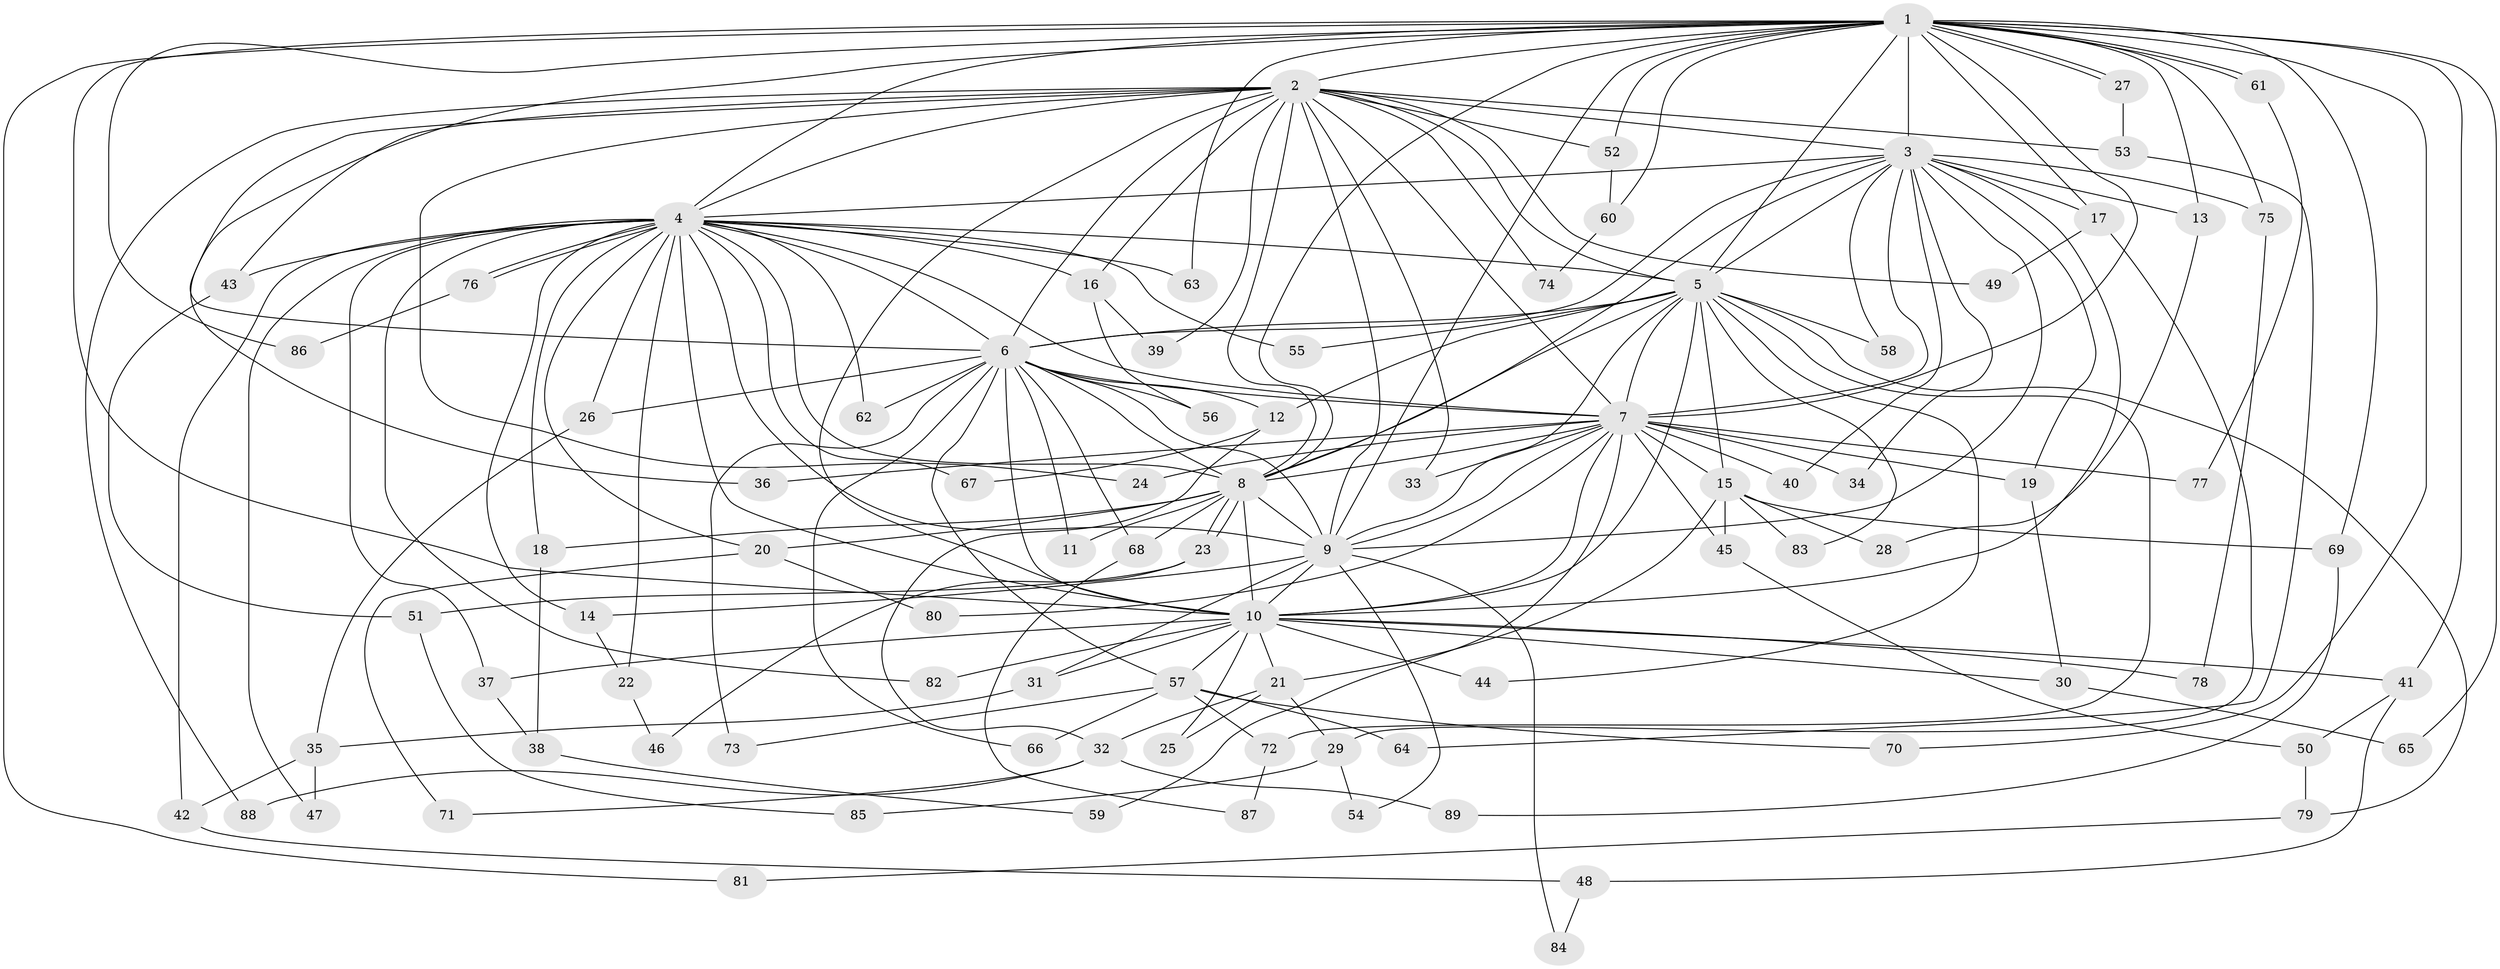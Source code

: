 // coarse degree distribution, {20: 0.015873015873015872, 17: 0.015873015873015872, 18: 0.047619047619047616, 13: 0.015873015873015872, 11: 0.015873015873015872, 14: 0.015873015873015872, 4: 0.07936507936507936, 7: 0.047619047619047616, 3: 0.1746031746031746, 5: 0.031746031746031744, 2: 0.5079365079365079, 6: 0.015873015873015872, 1: 0.015873015873015872}
// Generated by graph-tools (version 1.1) at 2025/49/03/04/25 22:49:40]
// undirected, 89 vertices, 203 edges
graph export_dot {
  node [color=gray90,style=filled];
  1;
  2;
  3;
  4;
  5;
  6;
  7;
  8;
  9;
  10;
  11;
  12;
  13;
  14;
  15;
  16;
  17;
  18;
  19;
  20;
  21;
  22;
  23;
  24;
  25;
  26;
  27;
  28;
  29;
  30;
  31;
  32;
  33;
  34;
  35;
  36;
  37;
  38;
  39;
  40;
  41;
  42;
  43;
  44;
  45;
  46;
  47;
  48;
  49;
  50;
  51;
  52;
  53;
  54;
  55;
  56;
  57;
  58;
  59;
  60;
  61;
  62;
  63;
  64;
  65;
  66;
  67;
  68;
  69;
  70;
  71;
  72;
  73;
  74;
  75;
  76;
  77;
  78;
  79;
  80;
  81;
  82;
  83;
  84;
  85;
  86;
  87;
  88;
  89;
  1 -- 2;
  1 -- 3;
  1 -- 4;
  1 -- 5;
  1 -- 6;
  1 -- 7;
  1 -- 8;
  1 -- 9;
  1 -- 10;
  1 -- 13;
  1 -- 17;
  1 -- 27;
  1 -- 27;
  1 -- 41;
  1 -- 52;
  1 -- 60;
  1 -- 61;
  1 -- 61;
  1 -- 63;
  1 -- 65;
  1 -- 69;
  1 -- 70;
  1 -- 75;
  1 -- 81;
  1 -- 86;
  2 -- 3;
  2 -- 4;
  2 -- 5;
  2 -- 6;
  2 -- 7;
  2 -- 8;
  2 -- 9;
  2 -- 10;
  2 -- 16;
  2 -- 24;
  2 -- 33;
  2 -- 36;
  2 -- 39;
  2 -- 43;
  2 -- 49;
  2 -- 52;
  2 -- 53;
  2 -- 74;
  2 -- 88;
  3 -- 4;
  3 -- 5;
  3 -- 6;
  3 -- 7;
  3 -- 8;
  3 -- 9;
  3 -- 10;
  3 -- 13;
  3 -- 17;
  3 -- 19;
  3 -- 34;
  3 -- 40;
  3 -- 58;
  3 -- 75;
  4 -- 5;
  4 -- 6;
  4 -- 7;
  4 -- 8;
  4 -- 9;
  4 -- 10;
  4 -- 14;
  4 -- 16;
  4 -- 18;
  4 -- 20;
  4 -- 22;
  4 -- 26;
  4 -- 37;
  4 -- 42;
  4 -- 43;
  4 -- 47;
  4 -- 55;
  4 -- 62;
  4 -- 63;
  4 -- 67;
  4 -- 76;
  4 -- 76;
  4 -- 82;
  5 -- 6;
  5 -- 7;
  5 -- 8;
  5 -- 9;
  5 -- 10;
  5 -- 12;
  5 -- 15;
  5 -- 44;
  5 -- 55;
  5 -- 58;
  5 -- 72;
  5 -- 79;
  5 -- 83;
  6 -- 7;
  6 -- 8;
  6 -- 9;
  6 -- 10;
  6 -- 11;
  6 -- 12;
  6 -- 26;
  6 -- 56;
  6 -- 57;
  6 -- 62;
  6 -- 66;
  6 -- 68;
  6 -- 73;
  7 -- 8;
  7 -- 9;
  7 -- 10;
  7 -- 15;
  7 -- 19;
  7 -- 24;
  7 -- 33;
  7 -- 34;
  7 -- 36;
  7 -- 40;
  7 -- 45;
  7 -- 59;
  7 -- 77;
  7 -- 80;
  8 -- 9;
  8 -- 10;
  8 -- 11;
  8 -- 18;
  8 -- 20;
  8 -- 23;
  8 -- 23;
  8 -- 68;
  9 -- 10;
  9 -- 14;
  9 -- 31;
  9 -- 54;
  9 -- 84;
  10 -- 21;
  10 -- 25;
  10 -- 30;
  10 -- 31;
  10 -- 37;
  10 -- 41;
  10 -- 44;
  10 -- 57;
  10 -- 78;
  10 -- 82;
  12 -- 32;
  12 -- 67;
  13 -- 28;
  14 -- 22;
  15 -- 21;
  15 -- 28;
  15 -- 45;
  15 -- 69;
  15 -- 83;
  16 -- 39;
  16 -- 56;
  17 -- 29;
  17 -- 49;
  18 -- 38;
  19 -- 30;
  20 -- 71;
  20 -- 80;
  21 -- 25;
  21 -- 29;
  21 -- 32;
  22 -- 46;
  23 -- 46;
  23 -- 51;
  26 -- 35;
  27 -- 53;
  29 -- 54;
  29 -- 85;
  30 -- 65;
  31 -- 35;
  32 -- 71;
  32 -- 88;
  32 -- 89;
  35 -- 42;
  35 -- 47;
  37 -- 38;
  38 -- 59;
  41 -- 48;
  41 -- 50;
  42 -- 48;
  43 -- 51;
  45 -- 50;
  48 -- 84;
  50 -- 79;
  51 -- 85;
  52 -- 60;
  53 -- 64;
  57 -- 64;
  57 -- 66;
  57 -- 70;
  57 -- 72;
  57 -- 73;
  60 -- 74;
  61 -- 77;
  68 -- 87;
  69 -- 89;
  72 -- 87;
  75 -- 78;
  76 -- 86;
  79 -- 81;
}
